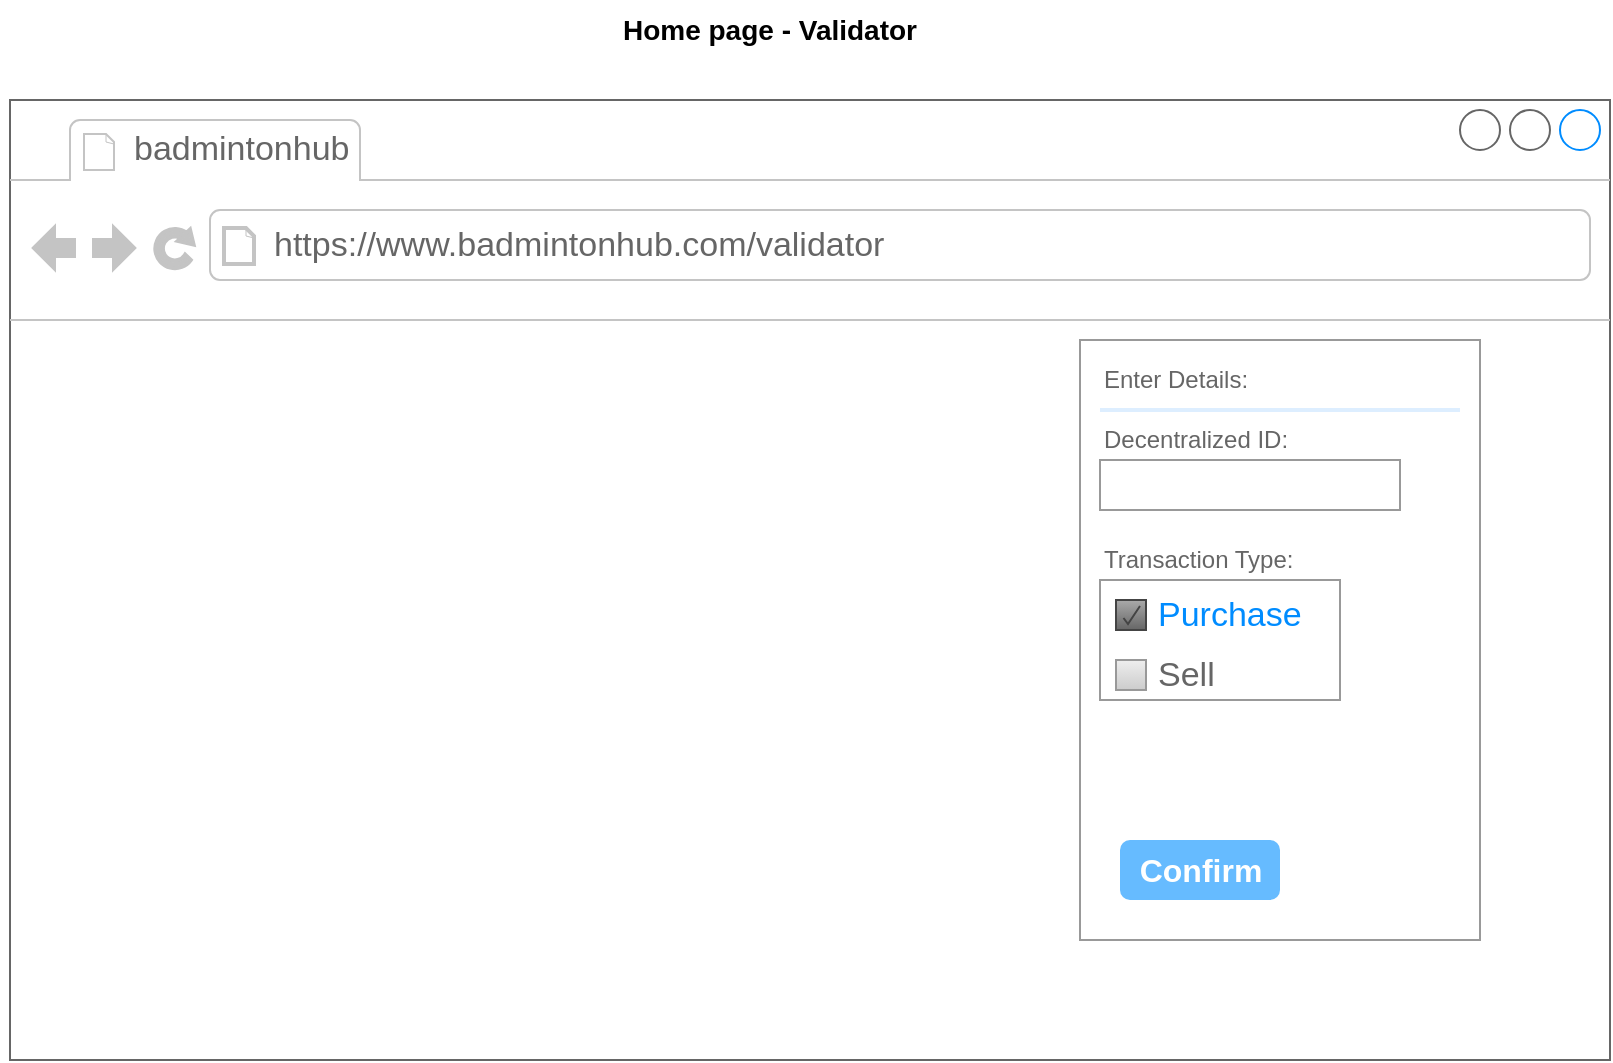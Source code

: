 <mxfile version="16.6.4" type="github">
  <diagram name="Page-1" id="2cc2dc42-3aac-f2a9-1cec-7a8b7cbee084">
    <mxGraphModel dx="1203" dy="708" grid="1" gridSize="10" guides="1" tooltips="1" connect="1" arrows="1" fold="1" page="1" pageScale="1" pageWidth="850" pageHeight="1100" background="none" math="0" shadow="0">
      <root>
        <mxCell id="0" />
        <mxCell id="1" parent="0" />
        <mxCell id="Iiab_oK1CTWUC0NVhXky-15" value="&lt;b&gt;&lt;font style=&quot;font-size: 14px&quot;&gt;Home page - Validator&lt;/font&gt;&lt;/b&gt;" style="text;html=1;strokeColor=none;fillColor=none;align=center;verticalAlign=middle;whiteSpace=wrap;rounded=0;" vertex="1" parent="1">
          <mxGeometry x="20" y="10" width="770" height="30" as="geometry" />
        </mxCell>
        <mxCell id="Iiab_oK1CTWUC0NVhXky-16" value="" style="strokeWidth=1;shadow=0;dashed=0;align=center;html=1;shape=mxgraph.mockup.containers.browserWindow;rSize=0;strokeColor=#666666;strokeColor2=#008cff;strokeColor3=#c4c4c4;mainText=,;recursiveResize=0;" vertex="1" parent="1">
          <mxGeometry x="25" y="60" width="800" height="480" as="geometry" />
        </mxCell>
        <mxCell id="Iiab_oK1CTWUC0NVhXky-17" value="badmintonhub" style="strokeWidth=1;shadow=0;dashed=0;align=center;html=1;shape=mxgraph.mockup.containers.anchor;fontSize=17;fontColor=#666666;align=left;" vertex="1" parent="Iiab_oK1CTWUC0NVhXky-16">
          <mxGeometry x="60" y="12" width="110" height="26" as="geometry" />
        </mxCell>
        <mxCell id="Iiab_oK1CTWUC0NVhXky-18" value="https://www.badmintonhub.com/validator" style="strokeWidth=1;shadow=0;dashed=0;align=center;html=1;shape=mxgraph.mockup.containers.anchor;rSize=0;fontSize=17;fontColor=#666666;align=left;" vertex="1" parent="Iiab_oK1CTWUC0NVhXky-16">
          <mxGeometry x="130" y="60" width="250" height="26" as="geometry" />
        </mxCell>
        <mxCell id="Iiab_oK1CTWUC0NVhXky-26" value="" style="strokeWidth=1;shadow=0;dashed=0;align=center;html=1;shape=mxgraph.mockup.forms.rrect;rSize=0;strokeColor=#999999;fillColor=#ffffff;fontSize=14;" vertex="1" parent="Iiab_oK1CTWUC0NVhXky-16">
          <mxGeometry x="535" y="120" width="200" height="300" as="geometry" />
        </mxCell>
        <mxCell id="Iiab_oK1CTWUC0NVhXky-27" value="Enter Details:" style="strokeWidth=1;shadow=0;dashed=0;align=center;html=1;shape=mxgraph.mockup.forms.anchor;fontSize=12;fontColor=#666666;align=left;resizeWidth=1;spacingLeft=0;" vertex="1" parent="Iiab_oK1CTWUC0NVhXky-26">
          <mxGeometry width="100" height="20" relative="1" as="geometry">
            <mxPoint x="10" y="10" as="offset" />
          </mxGeometry>
        </mxCell>
        <mxCell id="Iiab_oK1CTWUC0NVhXky-28" value="" style="shape=line;strokeColor=#ddeeff;strokeWidth=2;html=1;resizeWidth=1;fontSize=14;" vertex="1" parent="Iiab_oK1CTWUC0NVhXky-26">
          <mxGeometry width="180" height="10" relative="1" as="geometry">
            <mxPoint x="10" y="30" as="offset" />
          </mxGeometry>
        </mxCell>
        <mxCell id="Iiab_oK1CTWUC0NVhXky-29" value="Decentralized ID:" style="strokeWidth=1;shadow=0;dashed=0;align=center;html=1;shape=mxgraph.mockup.forms.anchor;fontSize=12;fontColor=#666666;align=left;resizeWidth=1;spacingLeft=0;" vertex="1" parent="Iiab_oK1CTWUC0NVhXky-26">
          <mxGeometry width="100" height="20" relative="1" as="geometry">
            <mxPoint x="10" y="40" as="offset" />
          </mxGeometry>
        </mxCell>
        <mxCell id="Iiab_oK1CTWUC0NVhXky-30" value="" style="strokeWidth=1;shadow=0;dashed=0;align=center;html=1;shape=mxgraph.mockup.forms.rrect;rSize=0;strokeColor=#999999;fontColor=#666666;align=left;spacingLeft=5;resizeWidth=1;fontSize=14;" vertex="1" parent="Iiab_oK1CTWUC0NVhXky-26">
          <mxGeometry width="150" height="25" relative="1" as="geometry">
            <mxPoint x="10" y="60" as="offset" />
          </mxGeometry>
        </mxCell>
        <mxCell id="Iiab_oK1CTWUC0NVhXky-31" value="" style="strokeWidth=1;shadow=0;dashed=0;align=center;html=1;shape=mxgraph.mockup.forms.anchor;fontSize=12;fontColor=#666666;align=left;resizeWidth=1;spacingLeft=0;" vertex="1" parent="Iiab_oK1CTWUC0NVhXky-26">
          <mxGeometry width="100" height="20" relative="1" as="geometry">
            <mxPoint x="10" y="95" as="offset" />
          </mxGeometry>
        </mxCell>
        <mxCell id="Iiab_oK1CTWUC0NVhXky-33" value="Confirm" style="strokeWidth=1;shadow=0;dashed=0;align=center;html=1;shape=mxgraph.mockup.forms.rrect;rSize=5;strokeColor=none;fontColor=#ffffff;fillColor=#66bbff;fontSize=16;fontStyle=1;" vertex="1" parent="Iiab_oK1CTWUC0NVhXky-26">
          <mxGeometry y="1" width="80" height="30" relative="1" as="geometry">
            <mxPoint x="20" y="-50" as="offset" />
          </mxGeometry>
        </mxCell>
        <mxCell id="Iiab_oK1CTWUC0NVhXky-36" value="" style="strokeWidth=1;shadow=0;dashed=0;align=center;html=1;shape=mxgraph.mockup.forms.anchor;fontSize=12;fontColor=#666666;align=left;spacingLeft=0;resizeWidth=1;" vertex="1" parent="Iiab_oK1CTWUC0NVhXky-26">
          <mxGeometry y="1" width="150" height="20" relative="1" as="geometry">
            <mxPoint x="10" y="-70" as="offset" />
          </mxGeometry>
        </mxCell>
        <mxCell id="Iiab_oK1CTWUC0NVhXky-38" value="Transaction Type:" style="strokeWidth=1;shadow=0;dashed=0;align=center;html=1;shape=mxgraph.mockup.forms.anchor;fontSize=12;fontColor=#666666;align=left;resizeWidth=1;spacingLeft=0;" vertex="1" parent="Iiab_oK1CTWUC0NVhXky-26">
          <mxGeometry x="10" y="100" width="100" height="20" as="geometry" />
        </mxCell>
        <mxCell id="Iiab_oK1CTWUC0NVhXky-42" value="" style="strokeWidth=1;shadow=0;dashed=0;align=center;html=1;shape=mxgraph.mockup.forms.rrect;rSize=0;strokeColor=#999999;fillColor=#ffffff;recursiveResize=0;fontSize=13;" vertex="1" parent="Iiab_oK1CTWUC0NVhXky-26">
          <mxGeometry x="10" y="120" width="120" height="60" as="geometry" />
        </mxCell>
        <mxCell id="Iiab_oK1CTWUC0NVhXky-45" value="Purchase" style="strokeWidth=1;shadow=0;dashed=0;align=center;html=1;shape=mxgraph.mockup.forms.checkbox;rSize=0;resizable=0;fillColor=#aaaaaa;strokeColor=#444444;gradientColor=#666666;align=left;spacingLeft=4;fontSize=17;fontColor=#008cff;labelPosition=right;" vertex="1" parent="Iiab_oK1CTWUC0NVhXky-42">
          <mxGeometry x="8" y="10" width="15" height="15" as="geometry" />
        </mxCell>
        <mxCell id="Iiab_oK1CTWUC0NVhXky-46" value="Sell" style="strokeWidth=1;shadow=0;dashed=0;align=center;html=1;shape=mxgraph.mockup.forms.rrect;rSize=0;fillColor=#eeeeee;strokeColor=#999999;gradientColor=#cccccc;align=left;spacingLeft=4;fontSize=17;fontColor=#666666;labelPosition=right;" vertex="1" parent="Iiab_oK1CTWUC0NVhXky-42">
          <mxGeometry x="8" y="40" width="15" height="15" as="geometry" />
        </mxCell>
      </root>
    </mxGraphModel>
  </diagram>
</mxfile>
